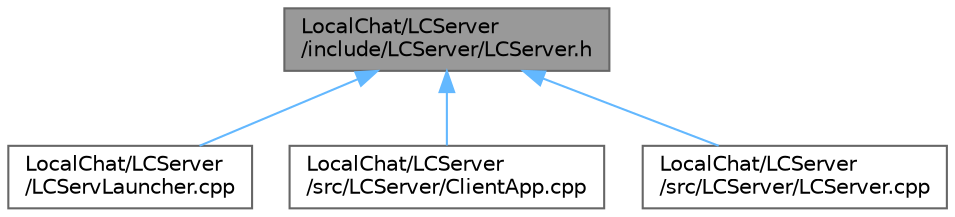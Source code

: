 digraph "LocalChat/LCServer/include/LCServer/LCServer.h"
{
 // LATEX_PDF_SIZE
  bgcolor="transparent";
  edge [fontname=Helvetica,fontsize=10,labelfontname=Helvetica,labelfontsize=10];
  node [fontname=Helvetica,fontsize=10,shape=box,height=0.2,width=0.4];
  Node1 [label="LocalChat/LCServer\l/include/LCServer/LCServer.h",height=0.2,width=0.4,color="gray40", fillcolor="grey60", style="filled", fontcolor="black",tooltip=" "];
  Node1 -> Node2 [dir="back",color="steelblue1",style="solid"];
  Node2 [label="LocalChat/LCServer\l/LCServLauncher.cpp",height=0.2,width=0.4,color="grey40", fillcolor="white", style="filled",URL="$_l_c_serv_launcher_8cpp.html",tooltip=" "];
  Node1 -> Node3 [dir="back",color="steelblue1",style="solid"];
  Node3 [label="LocalChat/LCServer\l/src/LCServer/ClientApp.cpp",height=0.2,width=0.4,color="grey40", fillcolor="white", style="filled",URL="$_client_app_8cpp.html",tooltip=" "];
  Node1 -> Node4 [dir="back",color="steelblue1",style="solid"];
  Node4 [label="LocalChat/LCServer\l/src/LCServer/LCServer.cpp",height=0.2,width=0.4,color="grey40", fillcolor="white", style="filled",URL="$_l_c_server_8cpp.html",tooltip=" "];
}
